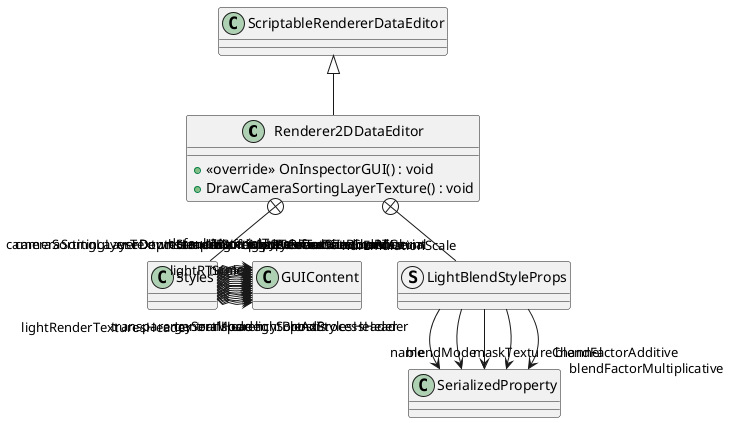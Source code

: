 @startuml
class Renderer2DDataEditor {
    + <<override>> OnInspectorGUI() : void
    + DrawCameraSortingLayerTexture() : void
}
class Styles {
}
struct LightBlendStyleProps {
}
ScriptableRendererDataEditor <|-- Renderer2DDataEditor
Renderer2DDataEditor +-- Styles
Styles o-> "generalHeader" GUIContent
Styles o-> "lightRenderTexturesHeader" GUIContent
Styles o-> "lightBlendStylesHeader" GUIContent
Styles o-> "postProcessHeader" GUIContent
Styles o-> "transparencySortMode" GUIContent
Styles o-> "transparencySortAxis" GUIContent
Styles o-> "hdrEmulationScale" GUIContent
Styles o-> "lightRTScale" GUIContent
Styles o-> "maxLightRTCount" GUIContent
Styles o-> "maxShadowRTCount" GUIContent
Styles o-> "defaultMaterialType" GUIContent
Styles o-> "defaultCustomMaterial" GUIContent
Styles o-> "name" GUIContent
Styles o-> "maskTextureChannel" GUIContent
Styles o-> "blendMode" GUIContent
Styles o-> "useDepthStencilBuffer" GUIContent
Styles o-> "postProcessIncluded" GUIContent
Styles o-> "postProcessData" GUIContent
Styles o-> "cameraSortingLayerTextureHeader" GUIContent
Styles o-> "cameraSortingLayerTextureBound" GUIContent
Styles o-> "cameraSortingLayerDownsampling" GUIContent
Renderer2DDataEditor +-- LightBlendStyleProps
LightBlendStyleProps --> "name" SerializedProperty
LightBlendStyleProps --> "maskTextureChannel" SerializedProperty
LightBlendStyleProps --> "blendMode" SerializedProperty
LightBlendStyleProps --> "blendFactorMultiplicative" SerializedProperty
LightBlendStyleProps --> "blendFactorAdditive" SerializedProperty
@enduml
